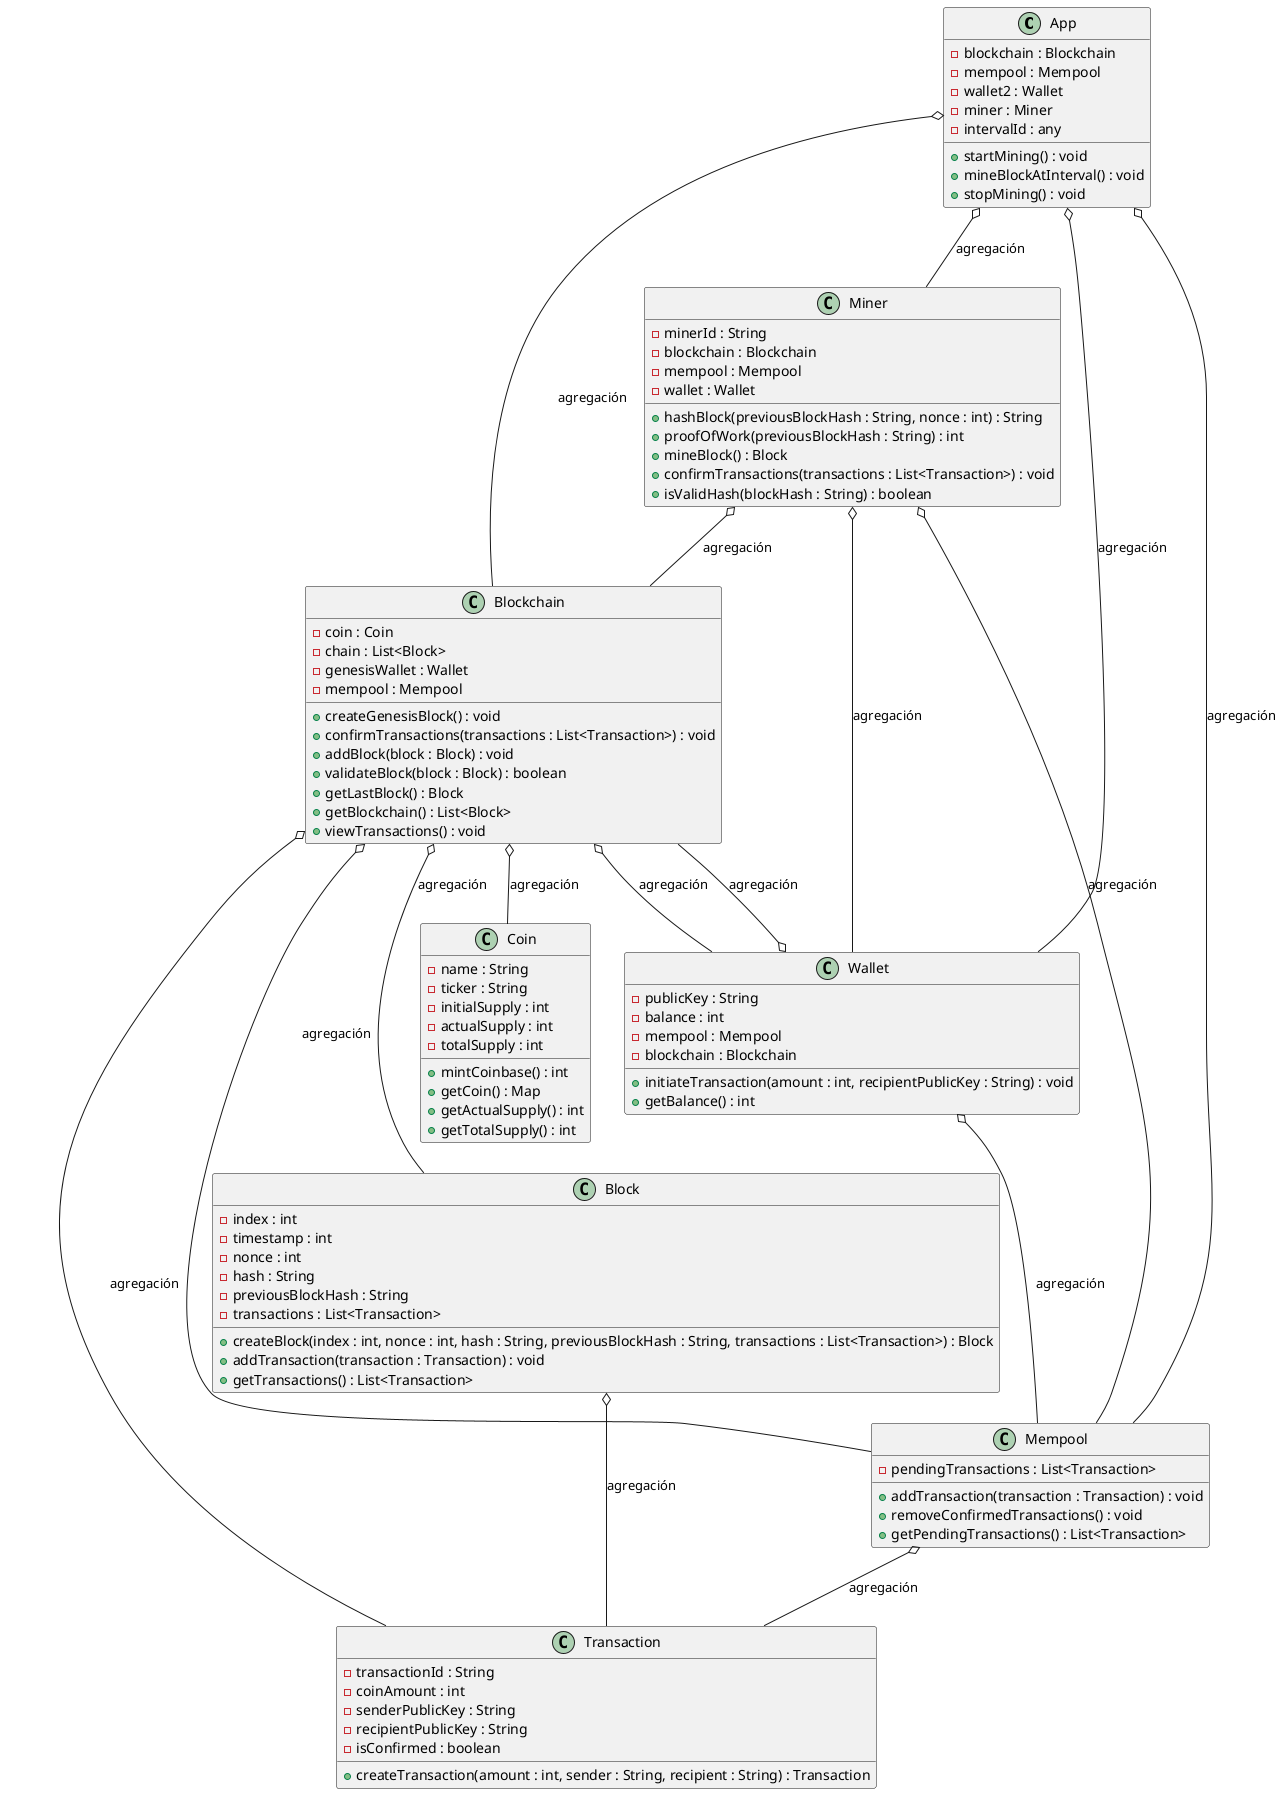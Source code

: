 @startuml

!define Blockchain Blockchain
!define Miner Miner
!define Mempool Mempool
!define Wallet Wallet
!define Block Block
!define Coin Coin
!define Transaction Transaction

class App {
  -blockchain : Blockchain
  -mempool : Mempool
  -wallet2 : Wallet
  -miner : Miner
  -intervalId : any
  +startMining() : void
  +mineBlockAtInterval() : void
  +stopMining() : void
}

App o-- Blockchain: agregación
App o-- Mempool: agregación
App o-- Wallet: agregación
App o-- Miner: agregación

class Blockchain {
  -coin : Coin
  -chain : List<Block>
  -genesisWallet : Wallet
  -mempool : Mempool
  +createGenesisBlock() : void
  +confirmTransactions(transactions : List<Transaction>) : void
  +addBlock(block : Block) : void
  +validateBlock(block : Block) : boolean
  +getLastBlock() : Block
  +getBlockchain() : List<Block>
  +viewTransactions() : void
}

Blockchain o-- Block: agregación
Blockchain o-- Coin: agregación
Blockchain o-- Transaction: agregación
Blockchain o-- Wallet: agregación
Blockchain o-- Mempool: agregación

class Miner {
  -minerId : String
  -blockchain : Blockchain
  -mempool : Mempool
  -wallet : Wallet
  +hashBlock(previousBlockHash : String, nonce : int) : String
  +proofOfWork(previousBlockHash : String) : int
  +mineBlock() : Block
  +confirmTransactions(transactions : List<Transaction>) : void
  +isValidHash(blockHash : String) : boolean
}

Miner o-- Blockchain: agregación
Miner o-- Mempool: agregación
Miner o-- Wallet: agregación

class Mempool {
  -pendingTransactions : List<Transaction>
  +addTransaction(transaction : Transaction) : void
  +removeConfirmedTransactions() : void
  +getPendingTransactions() : List<Transaction>
}

Mempool o-- Transaction: agregación

class Wallet {
  -publicKey : String
  -balance : int
  -mempool : Mempool
  -blockchain : Blockchain
  +initiateTransaction(amount : int, recipientPublicKey : String) : void
  +getBalance() : int
}

Wallet o-- Mempool: agregación
Wallet o-- Blockchain: agregación

class Block {
  -index : int
  -timestamp : int
  -nonce : int
  -hash : String
  -previousBlockHash : String
  -transactions : List<Transaction>
  +createBlock(index : int, nonce : int, hash : String, previousBlockHash : String, transactions : List<Transaction>) : Block
  +addTransaction(transaction : Transaction) : void
  +getTransactions() : List<Transaction>
}

Block o-- Transaction: agregación

class Coin {
  -name : String
  -ticker : String
  -initialSupply : int
  -actualSupply : int
  -totalSupply : int
  +mintCoinbase() : int
  +getCoin() : Map
  +getActualSupply() : int
  +getTotalSupply() : int
}

class Transaction {
  -transactionId : String
  -coinAmount : int
  -senderPublicKey : String
  -recipientPublicKey : String
  -isConfirmed : boolean
  +createTransaction(amount : int, sender : String, recipient : String) : Transaction
}

@enduml




